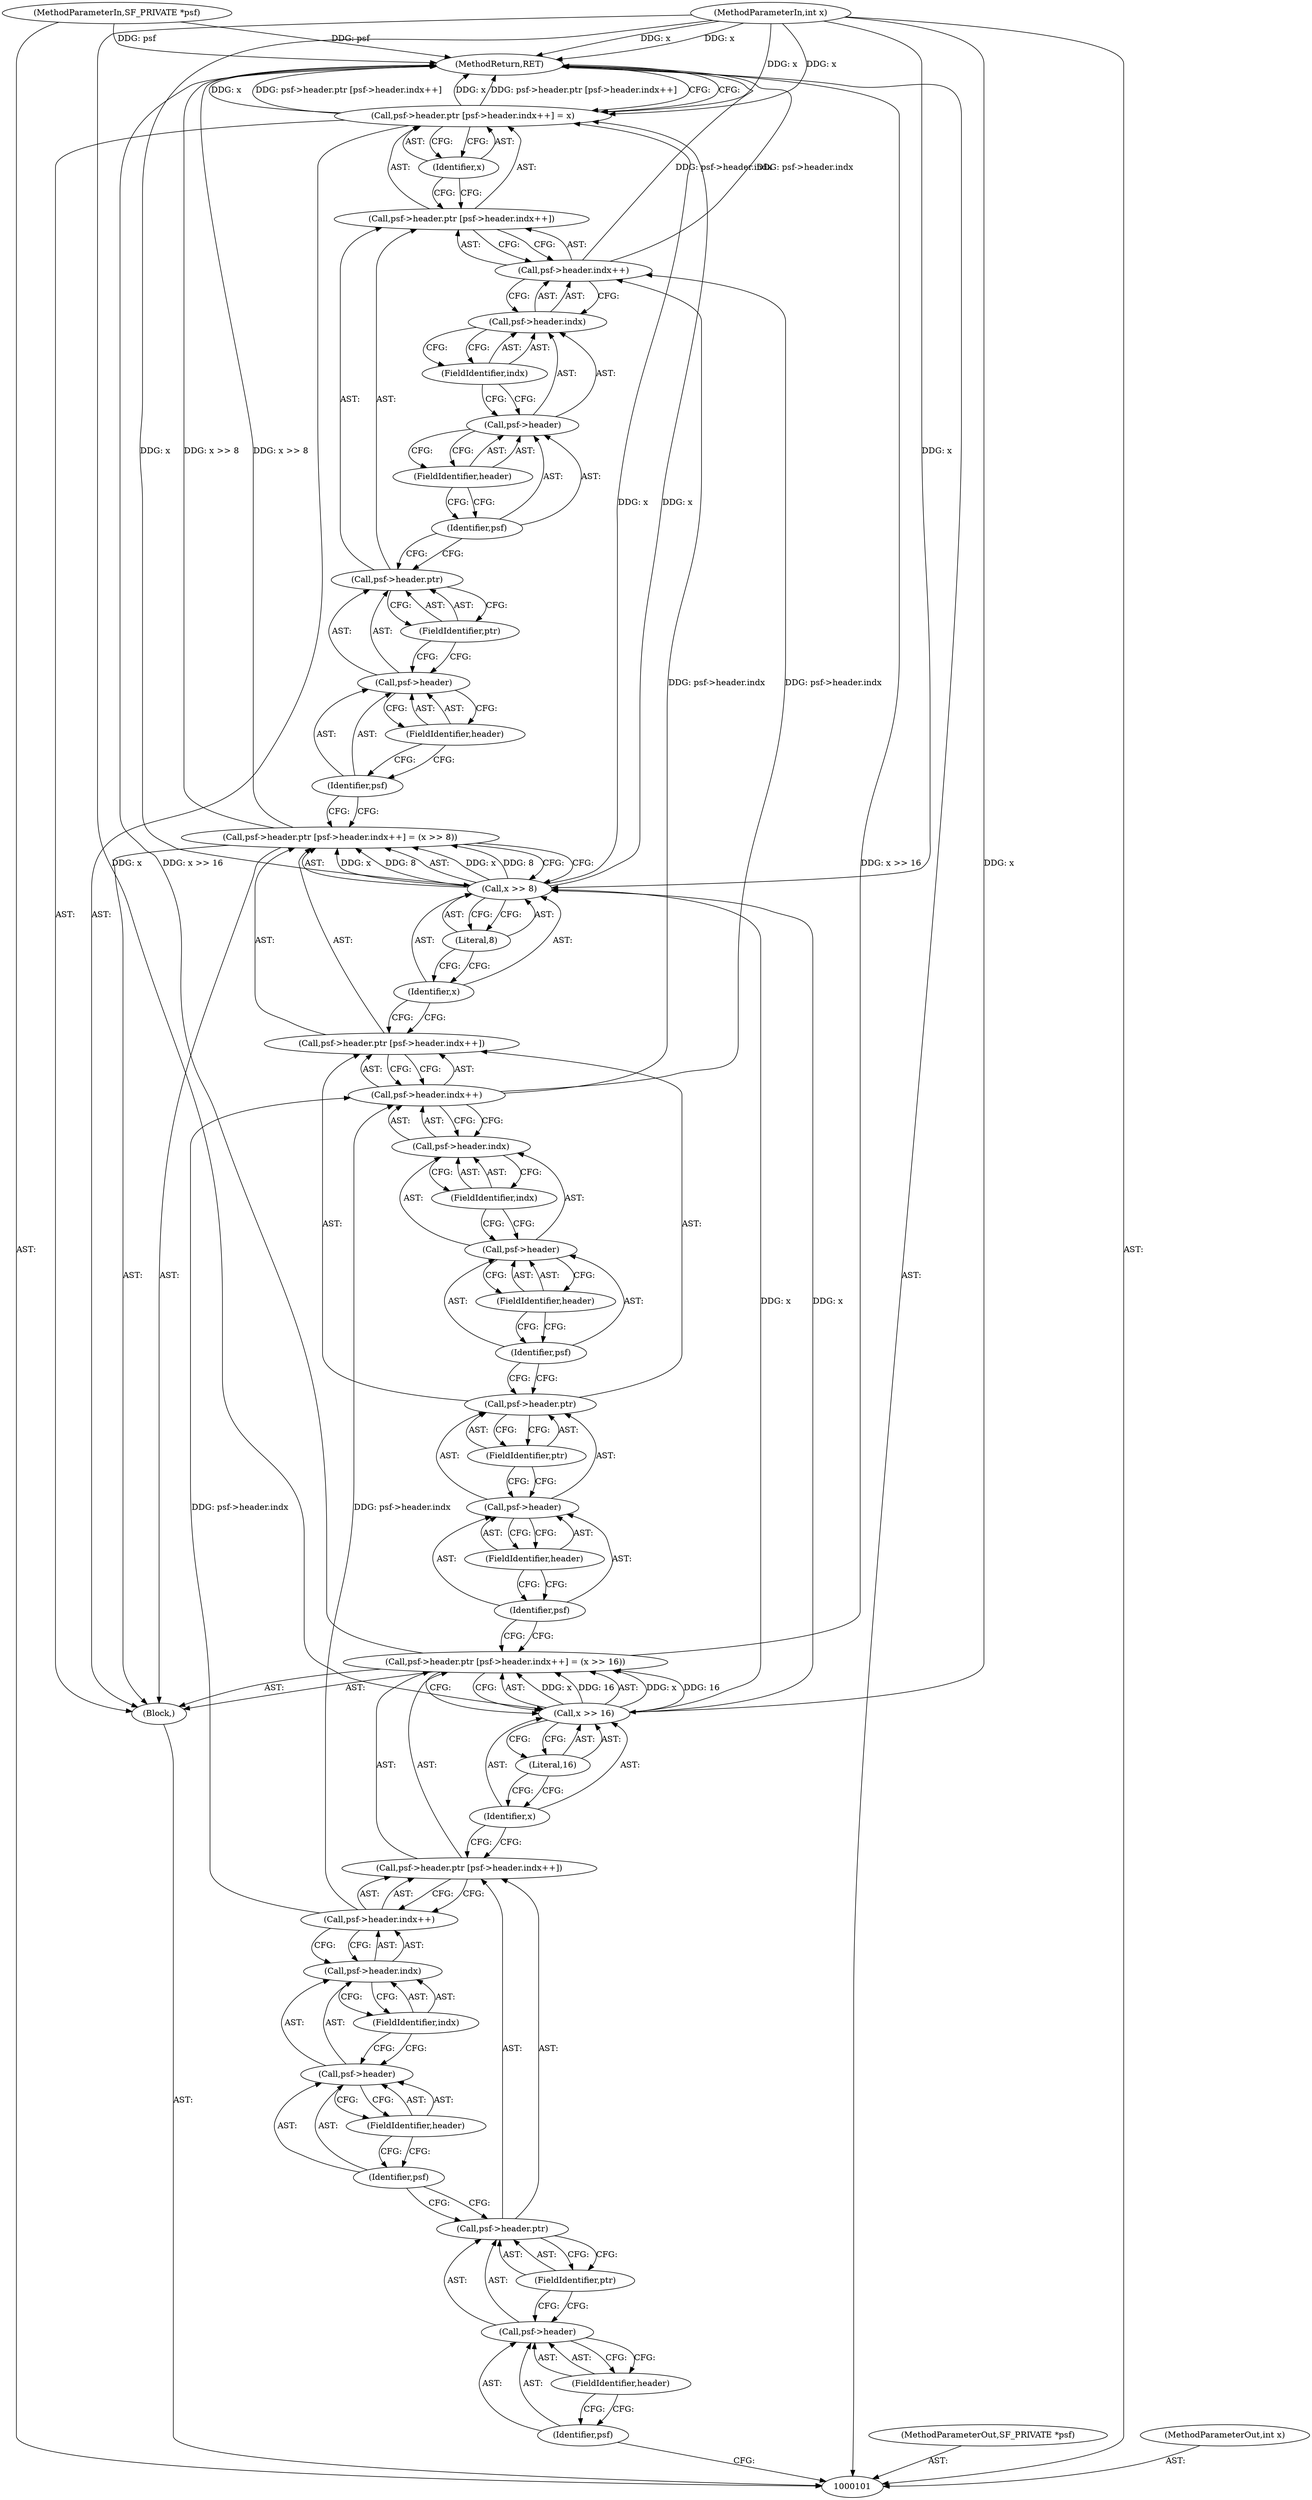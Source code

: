 digraph "0_libsndfile_708e996c87c5fae77b104ccfeb8f6db784c32074_0" {
"1000151" [label="(MethodReturn,RET)"];
"1000102" [label="(MethodParameterIn,SF_PRIVATE *psf)"];
"1000185" [label="(MethodParameterOut,SF_PRIVATE *psf)"];
"1000103" [label="(MethodParameterIn,int x)"];
"1000186" [label="(MethodParameterOut,int x)"];
"1000104" [label="(Block,)"];
"1000105" [label="(Call,psf->header.ptr [psf->header.indx++] = (x >> 16))"];
"1000106" [label="(Call,psf->header.ptr [psf->header.indx++])"];
"1000107" [label="(Call,psf->header.ptr)"];
"1000108" [label="(Call,psf->header)"];
"1000109" [label="(Identifier,psf)"];
"1000111" [label="(FieldIdentifier,ptr)"];
"1000112" [label="(Call,psf->header.indx++)"];
"1000113" [label="(Call,psf->header.indx)"];
"1000114" [label="(Call,psf->header)"];
"1000115" [label="(Identifier,psf)"];
"1000116" [label="(FieldIdentifier,header)"];
"1000117" [label="(FieldIdentifier,indx)"];
"1000118" [label="(Call,x >> 16)"];
"1000119" [label="(Identifier,x)"];
"1000120" [label="(Literal,16)"];
"1000110" [label="(FieldIdentifier,header)"];
"1000121" [label="(Call,psf->header.ptr [psf->header.indx++] = (x >> 8))"];
"1000122" [label="(Call,psf->header.ptr [psf->header.indx++])"];
"1000123" [label="(Call,psf->header.ptr)"];
"1000124" [label="(Call,psf->header)"];
"1000125" [label="(Identifier,psf)"];
"1000127" [label="(FieldIdentifier,ptr)"];
"1000128" [label="(Call,psf->header.indx++)"];
"1000129" [label="(Call,psf->header.indx)"];
"1000130" [label="(Call,psf->header)"];
"1000131" [label="(Identifier,psf)"];
"1000132" [label="(FieldIdentifier,header)"];
"1000133" [label="(FieldIdentifier,indx)"];
"1000134" [label="(Call,x >> 8)"];
"1000135" [label="(Identifier,x)"];
"1000136" [label="(Literal,8)"];
"1000126" [label="(FieldIdentifier,header)"];
"1000137" [label="(Call,psf->header.ptr [psf->header.indx++] = x)"];
"1000138" [label="(Call,psf->header.ptr [psf->header.indx++])"];
"1000139" [label="(Call,psf->header.ptr)"];
"1000140" [label="(Call,psf->header)"];
"1000141" [label="(Identifier,psf)"];
"1000143" [label="(FieldIdentifier,ptr)"];
"1000144" [label="(Call,psf->header.indx++)"];
"1000145" [label="(Call,psf->header.indx)"];
"1000146" [label="(Call,psf->header)"];
"1000147" [label="(Identifier,psf)"];
"1000148" [label="(FieldIdentifier,header)"];
"1000149" [label="(FieldIdentifier,indx)"];
"1000150" [label="(Identifier,x)"];
"1000142" [label="(FieldIdentifier,header)"];
"1000151" -> "1000101"  [label="AST: "];
"1000151" -> "1000137"  [label="CFG: "];
"1000105" -> "1000151"  [label="DDG: x >> 16"];
"1000102" -> "1000151"  [label="DDG: psf"];
"1000144" -> "1000151"  [label="DDG: psf->header.indx"];
"1000137" -> "1000151"  [label="DDG: x"];
"1000137" -> "1000151"  [label="DDG: psf->header.ptr [psf->header.indx++]"];
"1000103" -> "1000151"  [label="DDG: x"];
"1000121" -> "1000151"  [label="DDG: x >> 8"];
"1000102" -> "1000101"  [label="AST: "];
"1000102" -> "1000151"  [label="DDG: psf"];
"1000185" -> "1000101"  [label="AST: "];
"1000103" -> "1000101"  [label="AST: "];
"1000103" -> "1000151"  [label="DDG: x"];
"1000103" -> "1000118"  [label="DDG: x"];
"1000103" -> "1000134"  [label="DDG: x"];
"1000103" -> "1000137"  [label="DDG: x"];
"1000186" -> "1000101"  [label="AST: "];
"1000104" -> "1000101"  [label="AST: "];
"1000105" -> "1000104"  [label="AST: "];
"1000121" -> "1000104"  [label="AST: "];
"1000137" -> "1000104"  [label="AST: "];
"1000105" -> "1000104"  [label="AST: "];
"1000105" -> "1000118"  [label="CFG: "];
"1000106" -> "1000105"  [label="AST: "];
"1000118" -> "1000105"  [label="AST: "];
"1000125" -> "1000105"  [label="CFG: "];
"1000105" -> "1000151"  [label="DDG: x >> 16"];
"1000118" -> "1000105"  [label="DDG: x"];
"1000118" -> "1000105"  [label="DDG: 16"];
"1000106" -> "1000105"  [label="AST: "];
"1000106" -> "1000112"  [label="CFG: "];
"1000107" -> "1000106"  [label="AST: "];
"1000112" -> "1000106"  [label="AST: "];
"1000119" -> "1000106"  [label="CFG: "];
"1000107" -> "1000106"  [label="AST: "];
"1000107" -> "1000111"  [label="CFG: "];
"1000108" -> "1000107"  [label="AST: "];
"1000111" -> "1000107"  [label="AST: "];
"1000115" -> "1000107"  [label="CFG: "];
"1000108" -> "1000107"  [label="AST: "];
"1000108" -> "1000110"  [label="CFG: "];
"1000109" -> "1000108"  [label="AST: "];
"1000110" -> "1000108"  [label="AST: "];
"1000111" -> "1000108"  [label="CFG: "];
"1000109" -> "1000108"  [label="AST: "];
"1000109" -> "1000101"  [label="CFG: "];
"1000110" -> "1000109"  [label="CFG: "];
"1000111" -> "1000107"  [label="AST: "];
"1000111" -> "1000108"  [label="CFG: "];
"1000107" -> "1000111"  [label="CFG: "];
"1000112" -> "1000106"  [label="AST: "];
"1000112" -> "1000113"  [label="CFG: "];
"1000113" -> "1000112"  [label="AST: "];
"1000106" -> "1000112"  [label="CFG: "];
"1000112" -> "1000128"  [label="DDG: psf->header.indx"];
"1000113" -> "1000112"  [label="AST: "];
"1000113" -> "1000117"  [label="CFG: "];
"1000114" -> "1000113"  [label="AST: "];
"1000117" -> "1000113"  [label="AST: "];
"1000112" -> "1000113"  [label="CFG: "];
"1000114" -> "1000113"  [label="AST: "];
"1000114" -> "1000116"  [label="CFG: "];
"1000115" -> "1000114"  [label="AST: "];
"1000116" -> "1000114"  [label="AST: "];
"1000117" -> "1000114"  [label="CFG: "];
"1000115" -> "1000114"  [label="AST: "];
"1000115" -> "1000107"  [label="CFG: "];
"1000116" -> "1000115"  [label="CFG: "];
"1000116" -> "1000114"  [label="AST: "];
"1000116" -> "1000115"  [label="CFG: "];
"1000114" -> "1000116"  [label="CFG: "];
"1000117" -> "1000113"  [label="AST: "];
"1000117" -> "1000114"  [label="CFG: "];
"1000113" -> "1000117"  [label="CFG: "];
"1000118" -> "1000105"  [label="AST: "];
"1000118" -> "1000120"  [label="CFG: "];
"1000119" -> "1000118"  [label="AST: "];
"1000120" -> "1000118"  [label="AST: "];
"1000105" -> "1000118"  [label="CFG: "];
"1000118" -> "1000105"  [label="DDG: x"];
"1000118" -> "1000105"  [label="DDG: 16"];
"1000103" -> "1000118"  [label="DDG: x"];
"1000118" -> "1000134"  [label="DDG: x"];
"1000119" -> "1000118"  [label="AST: "];
"1000119" -> "1000106"  [label="CFG: "];
"1000120" -> "1000119"  [label="CFG: "];
"1000120" -> "1000118"  [label="AST: "];
"1000120" -> "1000119"  [label="CFG: "];
"1000118" -> "1000120"  [label="CFG: "];
"1000110" -> "1000108"  [label="AST: "];
"1000110" -> "1000109"  [label="CFG: "];
"1000108" -> "1000110"  [label="CFG: "];
"1000121" -> "1000104"  [label="AST: "];
"1000121" -> "1000134"  [label="CFG: "];
"1000122" -> "1000121"  [label="AST: "];
"1000134" -> "1000121"  [label="AST: "];
"1000141" -> "1000121"  [label="CFG: "];
"1000121" -> "1000151"  [label="DDG: x >> 8"];
"1000134" -> "1000121"  [label="DDG: x"];
"1000134" -> "1000121"  [label="DDG: 8"];
"1000122" -> "1000121"  [label="AST: "];
"1000122" -> "1000128"  [label="CFG: "];
"1000123" -> "1000122"  [label="AST: "];
"1000128" -> "1000122"  [label="AST: "];
"1000135" -> "1000122"  [label="CFG: "];
"1000123" -> "1000122"  [label="AST: "];
"1000123" -> "1000127"  [label="CFG: "];
"1000124" -> "1000123"  [label="AST: "];
"1000127" -> "1000123"  [label="AST: "];
"1000131" -> "1000123"  [label="CFG: "];
"1000124" -> "1000123"  [label="AST: "];
"1000124" -> "1000126"  [label="CFG: "];
"1000125" -> "1000124"  [label="AST: "];
"1000126" -> "1000124"  [label="AST: "];
"1000127" -> "1000124"  [label="CFG: "];
"1000125" -> "1000124"  [label="AST: "];
"1000125" -> "1000105"  [label="CFG: "];
"1000126" -> "1000125"  [label="CFG: "];
"1000127" -> "1000123"  [label="AST: "];
"1000127" -> "1000124"  [label="CFG: "];
"1000123" -> "1000127"  [label="CFG: "];
"1000128" -> "1000122"  [label="AST: "];
"1000128" -> "1000129"  [label="CFG: "];
"1000129" -> "1000128"  [label="AST: "];
"1000122" -> "1000128"  [label="CFG: "];
"1000112" -> "1000128"  [label="DDG: psf->header.indx"];
"1000128" -> "1000144"  [label="DDG: psf->header.indx"];
"1000129" -> "1000128"  [label="AST: "];
"1000129" -> "1000133"  [label="CFG: "];
"1000130" -> "1000129"  [label="AST: "];
"1000133" -> "1000129"  [label="AST: "];
"1000128" -> "1000129"  [label="CFG: "];
"1000130" -> "1000129"  [label="AST: "];
"1000130" -> "1000132"  [label="CFG: "];
"1000131" -> "1000130"  [label="AST: "];
"1000132" -> "1000130"  [label="AST: "];
"1000133" -> "1000130"  [label="CFG: "];
"1000131" -> "1000130"  [label="AST: "];
"1000131" -> "1000123"  [label="CFG: "];
"1000132" -> "1000131"  [label="CFG: "];
"1000132" -> "1000130"  [label="AST: "];
"1000132" -> "1000131"  [label="CFG: "];
"1000130" -> "1000132"  [label="CFG: "];
"1000133" -> "1000129"  [label="AST: "];
"1000133" -> "1000130"  [label="CFG: "];
"1000129" -> "1000133"  [label="CFG: "];
"1000134" -> "1000121"  [label="AST: "];
"1000134" -> "1000136"  [label="CFG: "];
"1000135" -> "1000134"  [label="AST: "];
"1000136" -> "1000134"  [label="AST: "];
"1000121" -> "1000134"  [label="CFG: "];
"1000134" -> "1000121"  [label="DDG: x"];
"1000134" -> "1000121"  [label="DDG: 8"];
"1000118" -> "1000134"  [label="DDG: x"];
"1000103" -> "1000134"  [label="DDG: x"];
"1000134" -> "1000137"  [label="DDG: x"];
"1000135" -> "1000134"  [label="AST: "];
"1000135" -> "1000122"  [label="CFG: "];
"1000136" -> "1000135"  [label="CFG: "];
"1000136" -> "1000134"  [label="AST: "];
"1000136" -> "1000135"  [label="CFG: "];
"1000134" -> "1000136"  [label="CFG: "];
"1000126" -> "1000124"  [label="AST: "];
"1000126" -> "1000125"  [label="CFG: "];
"1000124" -> "1000126"  [label="CFG: "];
"1000137" -> "1000104"  [label="AST: "];
"1000137" -> "1000150"  [label="CFG: "];
"1000138" -> "1000137"  [label="AST: "];
"1000150" -> "1000137"  [label="AST: "];
"1000151" -> "1000137"  [label="CFG: "];
"1000137" -> "1000151"  [label="DDG: x"];
"1000137" -> "1000151"  [label="DDG: psf->header.ptr [psf->header.indx++]"];
"1000134" -> "1000137"  [label="DDG: x"];
"1000103" -> "1000137"  [label="DDG: x"];
"1000138" -> "1000137"  [label="AST: "];
"1000138" -> "1000144"  [label="CFG: "];
"1000139" -> "1000138"  [label="AST: "];
"1000144" -> "1000138"  [label="AST: "];
"1000150" -> "1000138"  [label="CFG: "];
"1000139" -> "1000138"  [label="AST: "];
"1000139" -> "1000143"  [label="CFG: "];
"1000140" -> "1000139"  [label="AST: "];
"1000143" -> "1000139"  [label="AST: "];
"1000147" -> "1000139"  [label="CFG: "];
"1000140" -> "1000139"  [label="AST: "];
"1000140" -> "1000142"  [label="CFG: "];
"1000141" -> "1000140"  [label="AST: "];
"1000142" -> "1000140"  [label="AST: "];
"1000143" -> "1000140"  [label="CFG: "];
"1000141" -> "1000140"  [label="AST: "];
"1000141" -> "1000121"  [label="CFG: "];
"1000142" -> "1000141"  [label="CFG: "];
"1000143" -> "1000139"  [label="AST: "];
"1000143" -> "1000140"  [label="CFG: "];
"1000139" -> "1000143"  [label="CFG: "];
"1000144" -> "1000138"  [label="AST: "];
"1000144" -> "1000145"  [label="CFG: "];
"1000145" -> "1000144"  [label="AST: "];
"1000138" -> "1000144"  [label="CFG: "];
"1000144" -> "1000151"  [label="DDG: psf->header.indx"];
"1000128" -> "1000144"  [label="DDG: psf->header.indx"];
"1000145" -> "1000144"  [label="AST: "];
"1000145" -> "1000149"  [label="CFG: "];
"1000146" -> "1000145"  [label="AST: "];
"1000149" -> "1000145"  [label="AST: "];
"1000144" -> "1000145"  [label="CFG: "];
"1000146" -> "1000145"  [label="AST: "];
"1000146" -> "1000148"  [label="CFG: "];
"1000147" -> "1000146"  [label="AST: "];
"1000148" -> "1000146"  [label="AST: "];
"1000149" -> "1000146"  [label="CFG: "];
"1000147" -> "1000146"  [label="AST: "];
"1000147" -> "1000139"  [label="CFG: "];
"1000148" -> "1000147"  [label="CFG: "];
"1000148" -> "1000146"  [label="AST: "];
"1000148" -> "1000147"  [label="CFG: "];
"1000146" -> "1000148"  [label="CFG: "];
"1000149" -> "1000145"  [label="AST: "];
"1000149" -> "1000146"  [label="CFG: "];
"1000145" -> "1000149"  [label="CFG: "];
"1000150" -> "1000137"  [label="AST: "];
"1000150" -> "1000138"  [label="CFG: "];
"1000137" -> "1000150"  [label="CFG: "];
"1000142" -> "1000140"  [label="AST: "];
"1000142" -> "1000141"  [label="CFG: "];
"1000140" -> "1000142"  [label="CFG: "];
}
